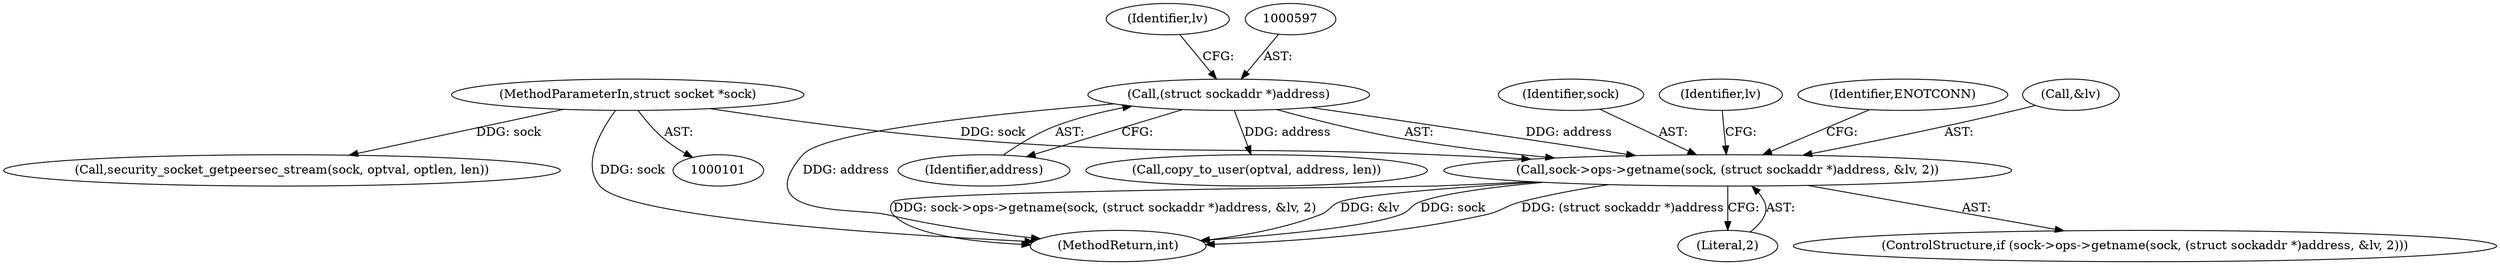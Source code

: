 digraph "0_linux_82981930125abfd39d7c8378a9cfdf5e1be2002b@pointer" {
"1000594" [label="(Call,sock->ops->getname(sock, (struct sockaddr *)address, &lv, 2))"];
"1000102" [label="(MethodParameterIn,struct socket *sock)"];
"1000596" [label="(Call,(struct sockaddr *)address)"];
"1000613" [label="(Call,copy_to_user(optval, address, len))"];
"1000595" [label="(Identifier,sock)"];
"1000601" [label="(Literal,2)"];
"1000598" [label="(Identifier,address)"];
"1000600" [label="(Identifier,lv)"];
"1000593" [label="(ControlStructure,if (sock->ops->getname(sock, (struct sockaddr *)address, &lv, 2)))"];
"1000596" [label="(Call,(struct sockaddr *)address)"];
"1000102" [label="(MethodParameterIn,struct socket *sock)"];
"1000648" [label="(Call,security_socket_getpeersec_stream(sock, optval, optlen, len))"];
"1000594" [label="(Call,sock->ops->getname(sock, (struct sockaddr *)address, &lv, 2))"];
"1000607" [label="(Identifier,lv)"];
"1000744" [label="(MethodReturn,int)"];
"1000604" [label="(Identifier,ENOTCONN)"];
"1000599" [label="(Call,&lv)"];
"1000594" -> "1000593"  [label="AST: "];
"1000594" -> "1000601"  [label="CFG: "];
"1000595" -> "1000594"  [label="AST: "];
"1000596" -> "1000594"  [label="AST: "];
"1000599" -> "1000594"  [label="AST: "];
"1000601" -> "1000594"  [label="AST: "];
"1000604" -> "1000594"  [label="CFG: "];
"1000607" -> "1000594"  [label="CFG: "];
"1000594" -> "1000744"  [label="DDG: &lv"];
"1000594" -> "1000744"  [label="DDG: sock"];
"1000594" -> "1000744"  [label="DDG: (struct sockaddr *)address"];
"1000594" -> "1000744"  [label="DDG: sock->ops->getname(sock, (struct sockaddr *)address, &lv, 2)"];
"1000102" -> "1000594"  [label="DDG: sock"];
"1000596" -> "1000594"  [label="DDG: address"];
"1000102" -> "1000101"  [label="AST: "];
"1000102" -> "1000744"  [label="DDG: sock"];
"1000102" -> "1000648"  [label="DDG: sock"];
"1000596" -> "1000598"  [label="CFG: "];
"1000597" -> "1000596"  [label="AST: "];
"1000598" -> "1000596"  [label="AST: "];
"1000600" -> "1000596"  [label="CFG: "];
"1000596" -> "1000744"  [label="DDG: address"];
"1000596" -> "1000613"  [label="DDG: address"];
}

